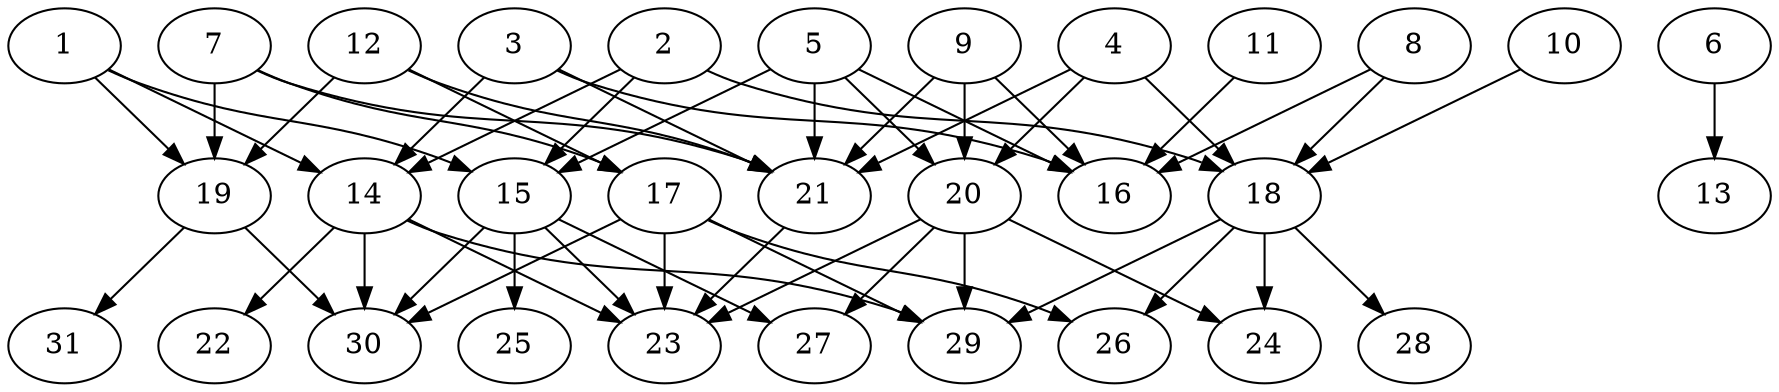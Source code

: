 // DAG (tier=2-normal, mode=data, n=31, ccr=0.411, fat=0.690, density=0.516, regular=0.541, jump=0.184, mindata=2097152, maxdata=16777216)
// DAG automatically generated by daggen at Sun Aug 24 16:33:33 2025
// /home/ermia/Project/Environments/daggen/bin/daggen --dot --ccr 0.411 --fat 0.690 --regular 0.541 --density 0.516 --jump 0.184 --mindata 2097152 --maxdata 16777216 -n 31 
digraph G {
  1 [size="89482083743701616", alpha="0.03", expect_size="44741041871850808"]
  1 -> 14 [size ="1926391113187328"]
  1 -> 15 [size ="1926391113187328"]
  1 -> 19 [size ="1926391113187328"]
  2 [size="2759098474559733248", alpha="0.14", expect_size="1379549237279866624"]
  2 -> 14 [size ="1078167393533952"]
  2 -> 15 [size ="1078167393533952"]
  2 -> 18 [size ="1078167393533952"]
  3 [size="534033913729995767808", alpha="0.13", expect_size="267016956864997883904"]
  3 -> 14 [size ="526585883000832"]
  3 -> 16 [size ="526585883000832"]
  3 -> 21 [size ="526585883000832"]
  4 [size="3265222631529820672", alpha="0.08", expect_size="1632611315764910336"]
  4 -> 18 [size ="1109393408000000"]
  4 -> 20 [size ="1109393408000000"]
  4 -> 21 [size ="1109393408000000"]
  5 [size="19288851305270870016", alpha="0.19", expect_size="9644425652635435008"]
  5 -> 15 [size ="57538812837888"]
  5 -> 16 [size ="57538812837888"]
  5 -> 20 [size ="57538812837888"]
  5 -> 21 [size ="57538812837888"]
  6 [size="78758519180407865344", alpha="0.16", expect_size="39379259590203932672"]
  6 -> 13 [size ="146990188986368"]
  7 [size="194477987108427456", alpha="0.03", expect_size="97238993554213728"]
  7 -> 17 [size ="96516505075712"]
  7 -> 19 [size ="96516505075712"]
  7 -> 21 [size ="96516505075712"]
  8 [size="869815546544077668352", alpha="0.08", expect_size="434907773272038834176"]
  8 -> 16 [size ="728967384399872"]
  8 -> 18 [size ="728967384399872"]
  9 [size="24128128190946976", alpha="0.03", expect_size="12064064095473488"]
  9 -> 16 [size ="756593796841472"]
  9 -> 20 [size ="756593796841472"]
  9 -> 21 [size ="756593796841472"]
  10 [size="202746991965657628672", alpha="0.13", expect_size="101373495982828814336"]
  10 -> 18 [size ="276095672778752"]
  11 [size="14332686029827328", alpha="0.01", expect_size="7166343014913664"]
  11 -> 16 [size ="487335208681472"]
  12 [size="397939884191056396288", alpha="0.08", expect_size="198969942095528198144"]
  12 -> 17 [size ="432814331789312"]
  12 -> 19 [size ="432814331789312"]
  12 -> 21 [size ="432814331789312"]
  13 [size="40215073126655592", alpha="0.14", expect_size="20107536563327796"]
  14 [size="1496440278574170112000", alpha="0.15", expect_size="748220139287085056000"]
  14 -> 22 [size ="1046637392691200"]
  14 -> 23 [size ="1046637392691200"]
  14 -> 29 [size ="1046637392691200"]
  14 -> 30 [size ="1046637392691200"]
  15 [size="6065251428769338368", alpha="0.10", expect_size="3032625714384669184"]
  15 -> 23 [size ="2244109808959488"]
  15 -> 25 [size ="2244109808959488"]
  15 -> 27 [size ="2244109808959488"]
  15 -> 30 [size ="2244109808959488"]
  16 [size="10381574809222632", alpha="0.04", expect_size="5190787404611316"]
  17 [size="615728609766343180288", alpha="0.14", expect_size="307864304883171590144"]
  17 -> 23 [size ="579005749133312"]
  17 -> 26 [size ="579005749133312"]
  17 -> 29 [size ="579005749133312"]
  17 -> 30 [size ="579005749133312"]
  18 [size="1808444361252786", alpha="0.09", expect_size="904222180626393"]
  18 -> 24 [size ="82550353559552"]
  18 -> 26 [size ="82550353559552"]
  18 -> 28 [size ="82550353559552"]
  18 -> 29 [size ="82550353559552"]
  19 [size="46764099604311928", alpha="0.20", expect_size="23382049802155964"]
  19 -> 30 [size ="1031512908627968"]
  19 -> 31 [size ="1031512908627968"]
  20 [size="1618271576492587776", alpha="0.20", expect_size="809135788246293888"]
  20 -> 23 [size ="561850978664448"]
  20 -> 24 [size ="561850978664448"]
  20 -> 27 [size ="561850978664448"]
  20 -> 29 [size ="561850978664448"]
  21 [size="1782193999415607296000", alpha="0.06", expect_size="891096999707803648000"]
  21 -> 23 [size ="1175962045644800"]
  22 [size="1130359986555778", alpha="0.01", expect_size="565179993277889"]
  23 [size="3592122884332114", alpha="0.15", expect_size="1796061442166057"]
  24 [size="72778083021557120", alpha="0.08", expect_size="36389041510778560"]
  25 [size="58622288460963256", alpha="0.01", expect_size="29311144230481628"]
  26 [size="1216544671531008000000", alpha="0.04", expect_size="608272335765504000000"]
  27 [size="51313902073394368", alpha="0.11", expect_size="25656951036697184"]
  28 [size="72016103394007456", alpha="0.14", expect_size="36008051697003728"]
  29 [size="325842469914673152000", alpha="0.07", expect_size="162921234957336576000"]
  30 [size="5905176943026561", alpha="0.09", expect_size="2952588471513280"]
  31 [size="110237592704399216", alpha="0.19", expect_size="55118796352199608"]
}